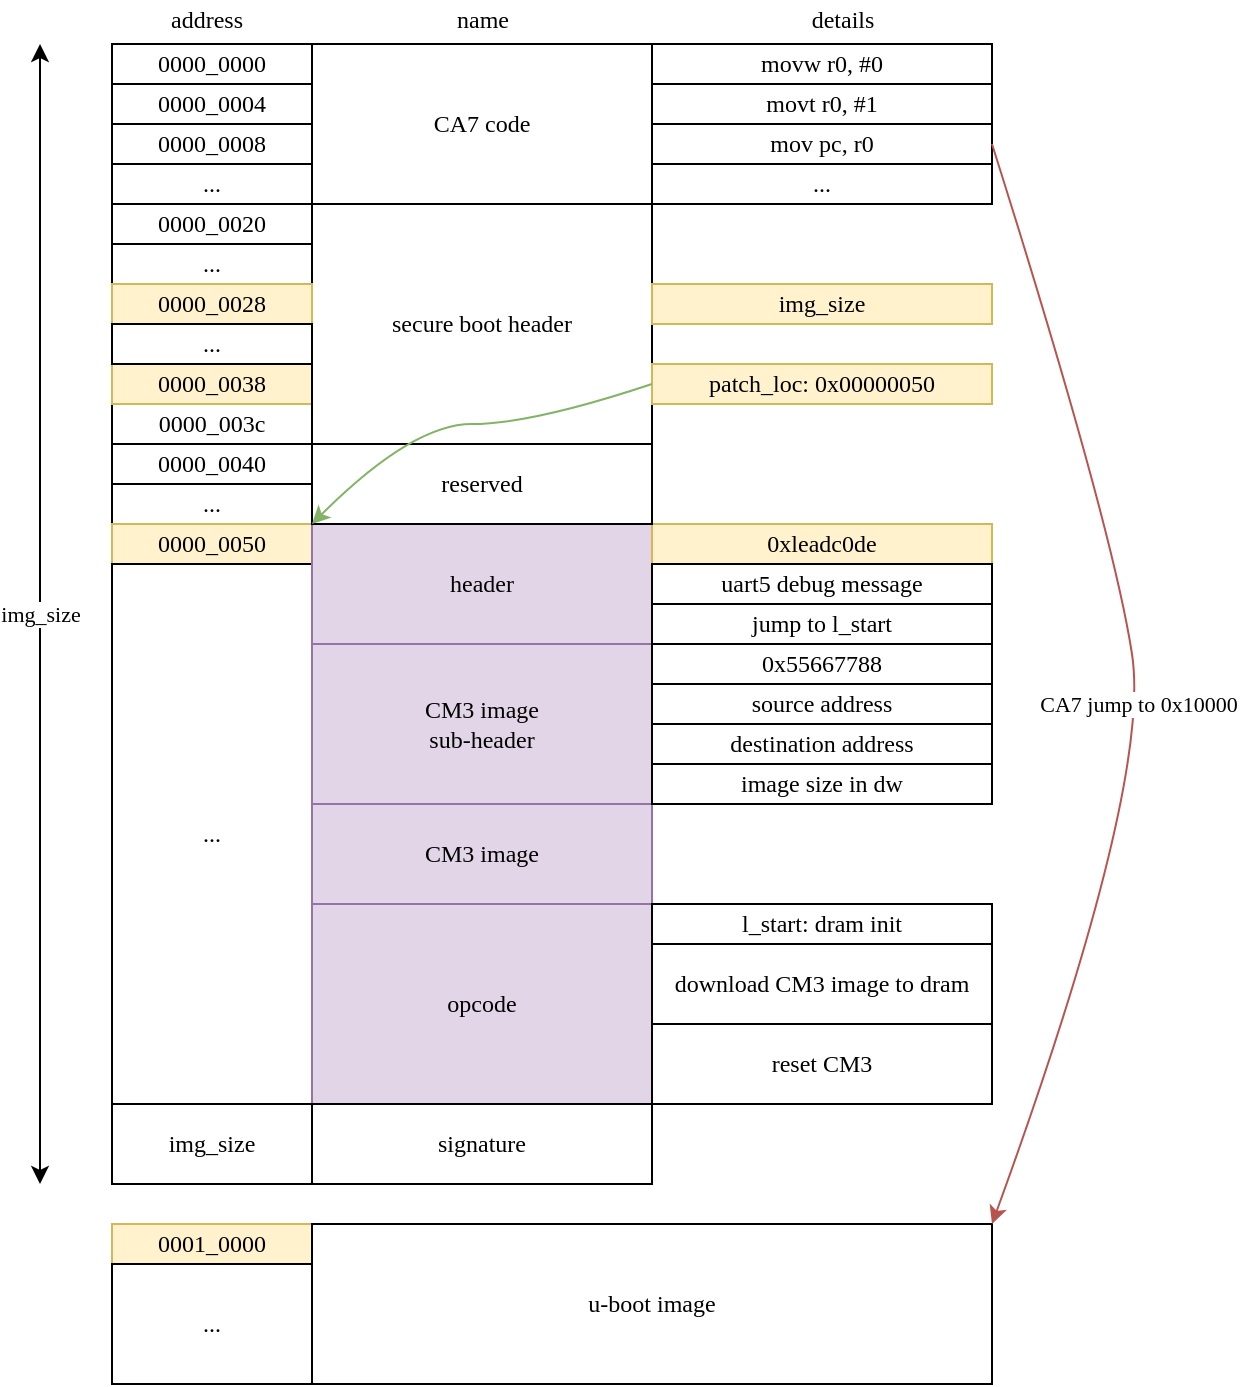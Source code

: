 <mxfile version="13.3.5" type="device"><diagram id="dw0IqlBXZwo_pZofRDzN" name="Page-1"><mxGraphModel dx="788" dy="508" grid="1" gridSize="10" guides="1" tooltips="1" connect="1" arrows="1" fold="1" page="1" pageScale="1" pageWidth="827" pageHeight="1169" math="0" shadow="0"><root><mxCell id="0"/><mxCell id="1" parent="0"/><mxCell id="EMx238ram38udujBlheV-1" value="0000_0000" style="rounded=0;whiteSpace=wrap;html=1;fontFamily=Lucida Console;" parent="1" vertex="1"><mxGeometry x="80" y="40" width="100" height="20" as="geometry"/></mxCell><mxCell id="EMx238ram38udujBlheV-2" value="0000_0004" style="rounded=0;whiteSpace=wrap;html=1;fontFamily=Lucida Console;" parent="1" vertex="1"><mxGeometry x="80" y="60" width="100" height="20" as="geometry"/></mxCell><mxCell id="EMx238ram38udujBlheV-3" value="0000_0008" style="rounded=0;whiteSpace=wrap;html=1;fontFamily=Lucida Console;" parent="1" vertex="1"><mxGeometry x="80" y="80" width="100" height="20" as="geometry"/></mxCell><mxCell id="EMx238ram38udujBlheV-4" value="movw r0, #0" style="rounded=0;whiteSpace=wrap;html=1;fontFamily=Lucida Console;" parent="1" vertex="1"><mxGeometry x="350" y="40" width="170" height="20" as="geometry"/></mxCell><mxCell id="EMx238ram38udujBlheV-5" value="movt r0, #1" style="rounded=0;whiteSpace=wrap;html=1;fontFamily=Lucida Console;" parent="1" vertex="1"><mxGeometry x="350" y="60" width="170" height="20" as="geometry"/></mxCell><mxCell id="EMx238ram38udujBlheV-6" value="mov pc, r0" style="rounded=0;whiteSpace=wrap;html=1;fontFamily=Lucida Console;" parent="1" vertex="1"><mxGeometry x="350" y="80" width="170" height="20" as="geometry"/></mxCell><mxCell id="EMx238ram38udujBlheV-7" value="..." style="rounded=0;whiteSpace=wrap;html=1;fontFamily=Lucida Console;" parent="1" vertex="1"><mxGeometry x="80" y="100" width="100" height="20" as="geometry"/></mxCell><mxCell id="EMx238ram38udujBlheV-8" value="0000_0020" style="rounded=0;whiteSpace=wrap;html=1;fontFamily=Lucida Console;" parent="1" vertex="1"><mxGeometry x="80" y="120" width="100" height="20" as="geometry"/></mxCell><mxCell id="EMx238ram38udujBlheV-9" value="..." style="rounded=0;whiteSpace=wrap;html=1;fontFamily=Lucida Console;" parent="1" vertex="1"><mxGeometry x="80" y="140" width="100" height="20" as="geometry"/></mxCell><mxCell id="EMx238ram38udujBlheV-10" value="0000_003c" style="rounded=0;whiteSpace=wrap;html=1;fontFamily=Lucida Console;" parent="1" vertex="1"><mxGeometry x="80" y="220" width="100" height="20" as="geometry"/></mxCell><mxCell id="EMx238ram38udujBlheV-12" value="0000_0038" style="rounded=0;whiteSpace=wrap;html=1;fontFamily=Lucida Console;fillColor=#fff2cc;strokeColor=#d6b656;" parent="1" vertex="1"><mxGeometry x="80" y="200" width="100" height="20" as="geometry"/></mxCell><mxCell id="EMx238ram38udujBlheV-13" value="secure boot header" style="rounded=0;whiteSpace=wrap;html=1;fontFamily=Lucida Console;" parent="1" vertex="1"><mxGeometry x="180" y="120" width="170" height="120" as="geometry"/></mxCell><mxCell id="EMx238ram38udujBlheV-14" value="0000_0040" style="rounded=0;whiteSpace=wrap;html=1;fontFamily=Lucida Console;" parent="1" vertex="1"><mxGeometry x="80" y="240" width="100" height="20" as="geometry"/></mxCell><mxCell id="EMx238ram38udujBlheV-15" value="..." style="rounded=0;whiteSpace=wrap;html=1;fontFamily=Lucida Console;" parent="1" vertex="1"><mxGeometry x="80" y="260" width="100" height="20" as="geometry"/></mxCell><mxCell id="EMx238ram38udujBlheV-16" value="0000_0050" style="rounded=0;whiteSpace=wrap;html=1;fontFamily=Lucida Console;fillColor=#fff2cc;strokeColor=#d6b656;" parent="1" vertex="1"><mxGeometry x="80" y="280" width="100" height="20" as="geometry"/></mxCell><mxCell id="EMx238ram38udujBlheV-17" value="..." style="rounded=0;whiteSpace=wrap;html=1;fontFamily=Lucida Console;" parent="1" vertex="1"><mxGeometry x="80" y="300" width="100" height="270" as="geometry"/></mxCell><mxCell id="EMx238ram38udujBlheV-18" value="header" style="rounded=0;whiteSpace=wrap;html=1;fontFamily=Lucida Console;fillColor=#e1d5e7;strokeColor=#9673a6;" parent="1" vertex="1"><mxGeometry x="180" y="280" width="170" height="60" as="geometry"/></mxCell><mxCell id="EMx238ram38udujBlheV-19" value="0xleadc0de" style="rounded=0;whiteSpace=wrap;html=1;fontFamily=Lucida Console;fillColor=#fff2cc;strokeColor=#d6b656;" parent="1" vertex="1"><mxGeometry x="350" y="280" width="170" height="20" as="geometry"/></mxCell><mxCell id="EMx238ram38udujBlheV-20" value="CA7 code" style="rounded=0;whiteSpace=wrap;html=1;fontFamily=Lucida Console;" parent="1" vertex="1"><mxGeometry x="180" y="40" width="170" height="80" as="geometry"/></mxCell><mxCell id="EMx238ram38udujBlheV-21" value="..." style="rounded=0;whiteSpace=wrap;html=1;fontFamily=Lucida Console;" parent="1" vertex="1"><mxGeometry x="350" y="100" width="170" height="20" as="geometry"/></mxCell><mxCell id="EMx238ram38udujBlheV-22" value="patch_loc: 0x00000050" style="rounded=0;whiteSpace=wrap;html=1;fontFamily=Lucida Console;fillColor=#fff2cc;strokeColor=#d6b656;" parent="1" vertex="1"><mxGeometry x="350" y="200" width="170" height="20" as="geometry"/></mxCell><mxCell id="EMx238ram38udujBlheV-23" value="uart5 debug message" style="rounded=0;whiteSpace=wrap;html=1;fontFamily=Lucida Console;" parent="1" vertex="1"><mxGeometry x="350" y="300" width="170" height="20" as="geometry"/></mxCell><mxCell id="EMx238ram38udujBlheV-24" value="jump to l_start" style="rounded=0;whiteSpace=wrap;html=1;fontFamily=Lucida Console;" parent="1" vertex="1"><mxGeometry x="350" y="320" width="170" height="20" as="geometry"/></mxCell><mxCell id="EMx238ram38udujBlheV-25" value="CM3 image" style="rounded=0;whiteSpace=wrap;html=1;fontFamily=Lucida Console;fillColor=#e1d5e7;strokeColor=#9673a6;" parent="1" vertex="1"><mxGeometry x="180" y="420" width="170" height="50" as="geometry"/></mxCell><mxCell id="EMx238ram38udujBlheV-26" value="opcode" style="rounded=0;whiteSpace=wrap;html=1;fontFamily=Lucida Console;fillColor=#e1d5e7;strokeColor=#9673a6;" parent="1" vertex="1"><mxGeometry x="180" y="470" width="170" height="100" as="geometry"/></mxCell><mxCell id="EMx238ram38udujBlheV-27" value="l_start: dram init" style="rounded=0;whiteSpace=wrap;html=1;fontFamily=Lucida Console;" parent="1" vertex="1"><mxGeometry x="350" y="470" width="170" height="20" as="geometry"/></mxCell><mxCell id="EMx238ram38udujBlheV-28" value="download CM3 image to dram" style="rounded=0;whiteSpace=wrap;html=1;fontFamily=Lucida Console;" parent="1" vertex="1"><mxGeometry x="350" y="490" width="170" height="40" as="geometry"/></mxCell><mxCell id="EMx238ram38udujBlheV-29" value="reset CM3" style="rounded=0;whiteSpace=wrap;html=1;fontFamily=Lucida Console;" parent="1" vertex="1"><mxGeometry x="350" y="530" width="170" height="40" as="geometry"/></mxCell><mxCell id="EMx238ram38udujBlheV-31" value="0000_0028" style="rounded=0;whiteSpace=wrap;html=1;fontFamily=Lucida Console;fillColor=#fff2cc;strokeColor=#d6b656;" parent="1" vertex="1"><mxGeometry x="80" y="160" width="100" height="20" as="geometry"/></mxCell><mxCell id="EMx238ram38udujBlheV-32" value="..." style="rounded=0;whiteSpace=wrap;html=1;fontFamily=Lucida Console;" parent="1" vertex="1"><mxGeometry x="80" y="180" width="100" height="20" as="geometry"/></mxCell><mxCell id="EMx238ram38udujBlheV-33" value="img_size" style="rounded=0;whiteSpace=wrap;html=1;fontFamily=Lucida Console;fillColor=#fff2cc;strokeColor=#d6b656;" parent="1" vertex="1"><mxGeometry x="350" y="160" width="170" height="20" as="geometry"/></mxCell><mxCell id="EMx238ram38udujBlheV-35" value="reserved" style="rounded=0;whiteSpace=wrap;html=1;fontFamily=Lucida Console;" parent="1" vertex="1"><mxGeometry x="180" y="240" width="170" height="40" as="geometry"/></mxCell><mxCell id="EMx238ram38udujBlheV-36" value="img_size" style="rounded=0;whiteSpace=wrap;html=1;fontFamily=Lucida Console;" parent="1" vertex="1"><mxGeometry x="80" y="570" width="100" height="40" as="geometry"/></mxCell><mxCell id="EMx238ram38udujBlheV-37" value="0001_0000" style="rounded=0;whiteSpace=wrap;html=1;fontFamily=Lucida Console;fillColor=#fff2cc;strokeColor=#d6b656;" parent="1" vertex="1"><mxGeometry x="80" y="630" width="100" height="20" as="geometry"/></mxCell><mxCell id="EMx238ram38udujBlheV-38" value="u-boot image" style="rounded=0;whiteSpace=wrap;html=1;fontFamily=Lucida Console;" parent="1" vertex="1"><mxGeometry x="180" y="630" width="340" height="80" as="geometry"/></mxCell><mxCell id="EMx238ram38udujBlheV-39" value="..." style="rounded=0;whiteSpace=wrap;html=1;fontFamily=Lucida Console;" parent="1" vertex="1"><mxGeometry x="80" y="650" width="100" height="60" as="geometry"/></mxCell><mxCell id="EMx238ram38udujBlheV-40" value="address" style="text;html=1;align=center;verticalAlign=middle;resizable=0;points=[];autosize=1;fontFamily=Lucida Console;" parent="1" vertex="1"><mxGeometry x="92" y="18" width="70" height="20" as="geometry"/></mxCell><mxCell id="EMx238ram38udujBlheV-41" value="name" style="text;html=1;align=center;verticalAlign=middle;resizable=0;points=[];autosize=1;fontFamily=Lucida Console;" parent="1" vertex="1"><mxGeometry x="245" y="18" width="40" height="20" as="geometry"/></mxCell><mxCell id="EMx238ram38udujBlheV-42" value="details" style="text;html=1;align=center;verticalAlign=middle;resizable=0;points=[];autosize=1;fontFamily=Lucida Console;" parent="1" vertex="1"><mxGeometry x="410" y="18" width="70" height="20" as="geometry"/></mxCell><mxCell id="EMx238ram38udujBlheV-45" value="" style="curved=1;endArrow=classic;html=1;fontFamily=Lucida Console;exitX=1;exitY=0.5;exitDx=0;exitDy=0;entryX=1;entryY=0;entryDx=0;entryDy=0;fillColor=#f8cecc;strokeColor=#b85450;" parent="1" source="EMx238ram38udujBlheV-6" target="EMx238ram38udujBlheV-38" edge="1"><mxGeometry width="50" height="50" relative="1" as="geometry"><mxPoint x="390" y="390" as="sourcePoint"/><mxPoint x="440" y="340" as="targetPoint"/><Array as="points"><mxPoint x="580" y="280"/><mxPoint x="600" y="410"/></Array></mxGeometry></mxCell><mxCell id="EMx238ram38udujBlheV-46" value="CA7 jump to 0x10000" style="edgeLabel;html=1;align=center;verticalAlign=middle;resizable=0;points=[];fontFamily=Lucida Console;" parent="EMx238ram38udujBlheV-45" vertex="1" connectable="0"><mxGeometry x="0.027" y="-1" relative="1" as="geometry"><mxPoint as="offset"/></mxGeometry></mxCell><mxCell id="EMx238ram38udujBlheV-49" value="" style="curved=1;endArrow=classic;html=1;fontFamily=Lucida Console;exitX=1;exitY=0.75;exitDx=0;exitDy=0;entryX=0;entryY=0;entryDx=0;entryDy=0;fillColor=#d5e8d4;strokeColor=#82b366;" parent="1" source="EMx238ram38udujBlheV-13" target="EMx238ram38udujBlheV-18" edge="1"><mxGeometry width="50" height="50" relative="1" as="geometry"><mxPoint x="390" y="390" as="sourcePoint"/><mxPoint x="440" y="340" as="targetPoint"/><Array as="points"><mxPoint x="290" y="230"/><mxPoint x="230" y="230"/></Array></mxGeometry></mxCell><mxCell id="EMx238ram38udujBlheV-51" value="signature" style="rounded=0;whiteSpace=wrap;html=1;fontFamily=Lucida Console;" parent="1" vertex="1"><mxGeometry x="180" y="570" width="170" height="40" as="geometry"/></mxCell><mxCell id="EMx238ram38udujBlheV-52" value="img_size" style="endArrow=classic;startArrow=classic;html=1;fontFamily=Lucida Console;" parent="1" edge="1"><mxGeometry width="50" height="50" relative="1" as="geometry"><mxPoint x="44" y="610" as="sourcePoint"/><mxPoint x="44" y="40" as="targetPoint"/></mxGeometry></mxCell><mxCell id="wFMRPjdCUgD9otGpAlP_-1" value="CM3 image&lt;br&gt;sub-header" style="rounded=0;whiteSpace=wrap;html=1;fontFamily=Lucida Console;fillColor=#e1d5e7;strokeColor=#9673a6;" vertex="1" parent="1"><mxGeometry x="180" y="340" width="170" height="80" as="geometry"/></mxCell><mxCell id="wFMRPjdCUgD9otGpAlP_-2" value="0x55667788" style="rounded=0;whiteSpace=wrap;html=1;fontFamily=Lucida Console;" vertex="1" parent="1"><mxGeometry x="350" y="340" width="170" height="20" as="geometry"/></mxCell><mxCell id="wFMRPjdCUgD9otGpAlP_-3" value="source address" style="rounded=0;whiteSpace=wrap;html=1;fontFamily=Lucida Console;" vertex="1" parent="1"><mxGeometry x="350" y="360" width="170" height="20" as="geometry"/></mxCell><mxCell id="wFMRPjdCUgD9otGpAlP_-4" value="destination address" style="rounded=0;whiteSpace=wrap;html=1;fontFamily=Lucida Console;" vertex="1" parent="1"><mxGeometry x="350" y="380" width="170" height="20" as="geometry"/></mxCell><mxCell id="wFMRPjdCUgD9otGpAlP_-5" value="image size in dw" style="rounded=0;whiteSpace=wrap;html=1;fontFamily=Lucida Console;" vertex="1" parent="1"><mxGeometry x="350" y="400" width="170" height="20" as="geometry"/></mxCell></root></mxGraphModel></diagram></mxfile>